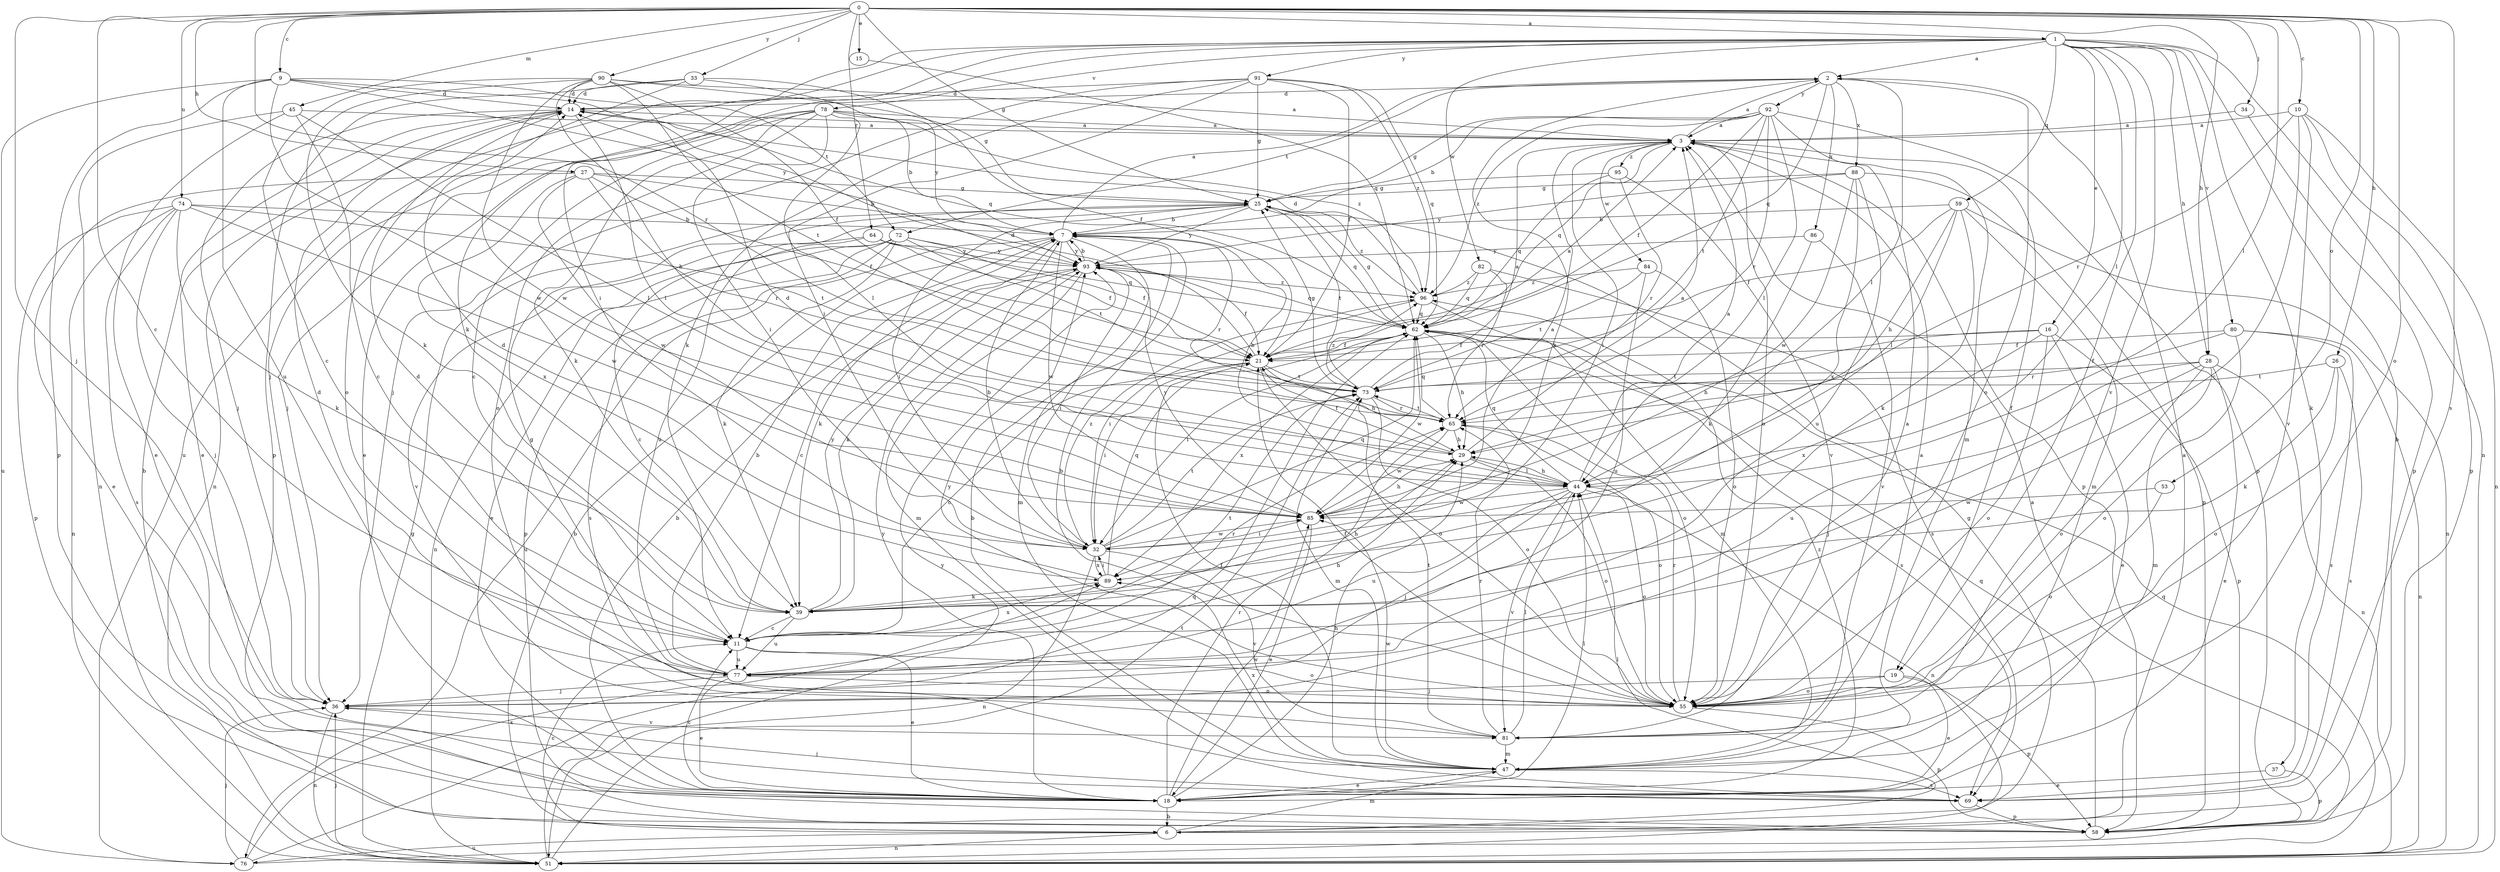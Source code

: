 strict digraph  {
0;
1;
2;
3;
6;
7;
9;
10;
11;
14;
15;
16;
18;
19;
21;
25;
26;
27;
28;
29;
32;
33;
34;
36;
37;
39;
44;
45;
47;
51;
53;
55;
58;
59;
62;
64;
65;
69;
72;
73;
74;
76;
77;
78;
80;
81;
82;
84;
85;
86;
88;
89;
90;
91;
92;
93;
95;
96;
0 -> 1  [label=a];
0 -> 9  [label=c];
0 -> 10  [label=c];
0 -> 11  [label=c];
0 -> 15  [label=e];
0 -> 25  [label=g];
0 -> 26  [label=h];
0 -> 27  [label=h];
0 -> 28  [label=h];
0 -> 33  [label=j];
0 -> 34  [label=j];
0 -> 36  [label=j];
0 -> 44  [label=l];
0 -> 45  [label=m];
0 -> 53  [label=o];
0 -> 55  [label=o];
0 -> 64  [label=r];
0 -> 65  [label=r];
0 -> 69  [label=s];
0 -> 74  [label=u];
0 -> 90  [label=y];
1 -> 2  [label=a];
1 -> 6  [label=b];
1 -> 16  [label=e];
1 -> 19  [label=f];
1 -> 28  [label=h];
1 -> 32  [label=i];
1 -> 36  [label=j];
1 -> 37  [label=k];
1 -> 39  [label=k];
1 -> 44  [label=l];
1 -> 51  [label=n];
1 -> 59  [label=q];
1 -> 76  [label=u];
1 -> 78  [label=v];
1 -> 80  [label=v];
1 -> 81  [label=v];
1 -> 82  [label=w];
1 -> 91  [label=y];
2 -> 14  [label=d];
2 -> 39  [label=k];
2 -> 44  [label=l];
2 -> 55  [label=o];
2 -> 62  [label=q];
2 -> 72  [label=t];
2 -> 86  [label=x];
2 -> 88  [label=x];
2 -> 92  [label=y];
3 -> 2  [label=a];
3 -> 19  [label=f];
3 -> 32  [label=i];
3 -> 55  [label=o];
3 -> 58  [label=p];
3 -> 62  [label=q];
3 -> 84  [label=w];
3 -> 95  [label=z];
6 -> 2  [label=a];
6 -> 11  [label=c];
6 -> 25  [label=g];
6 -> 44  [label=l];
6 -> 47  [label=m];
6 -> 51  [label=n];
6 -> 76  [label=u];
7 -> 2  [label=a];
7 -> 6  [label=b];
7 -> 39  [label=k];
7 -> 47  [label=m];
7 -> 65  [label=r];
7 -> 76  [label=u];
7 -> 85  [label=w];
7 -> 93  [label=y];
9 -> 14  [label=d];
9 -> 58  [label=p];
9 -> 62  [label=q];
9 -> 72  [label=t];
9 -> 76  [label=u];
9 -> 77  [label=u];
9 -> 85  [label=w];
9 -> 93  [label=y];
10 -> 3  [label=a];
10 -> 11  [label=c];
10 -> 51  [label=n];
10 -> 58  [label=p];
10 -> 65  [label=r];
10 -> 81  [label=v];
11 -> 14  [label=d];
11 -> 18  [label=e];
11 -> 55  [label=o];
11 -> 65  [label=r];
11 -> 73  [label=t];
11 -> 77  [label=u];
11 -> 89  [label=x];
14 -> 3  [label=a];
14 -> 6  [label=b];
14 -> 18  [label=e];
14 -> 36  [label=j];
14 -> 44  [label=l];
14 -> 51  [label=n];
15 -> 62  [label=q];
16 -> 18  [label=e];
16 -> 21  [label=f];
16 -> 29  [label=h];
16 -> 55  [label=o];
16 -> 58  [label=p];
16 -> 89  [label=x];
18 -> 6  [label=b];
18 -> 7  [label=b];
18 -> 11  [label=c];
18 -> 29  [label=h];
18 -> 44  [label=l];
18 -> 65  [label=r];
18 -> 85  [label=w];
18 -> 93  [label=y];
18 -> 96  [label=z];
19 -> 18  [label=e];
19 -> 36  [label=j];
19 -> 55  [label=o];
19 -> 58  [label=p];
21 -> 3  [label=a];
21 -> 11  [label=c];
21 -> 14  [label=d];
21 -> 29  [label=h];
21 -> 32  [label=i];
21 -> 55  [label=o];
21 -> 73  [label=t];
25 -> 7  [label=b];
25 -> 32  [label=i];
25 -> 62  [label=q];
25 -> 73  [label=t];
25 -> 77  [label=u];
25 -> 93  [label=y];
25 -> 96  [label=z];
26 -> 39  [label=k];
26 -> 55  [label=o];
26 -> 69  [label=s];
26 -> 73  [label=t];
27 -> 7  [label=b];
27 -> 18  [label=e];
27 -> 21  [label=f];
27 -> 25  [label=g];
27 -> 65  [label=r];
27 -> 85  [label=w];
27 -> 89  [label=x];
28 -> 18  [label=e];
28 -> 36  [label=j];
28 -> 47  [label=m];
28 -> 51  [label=n];
28 -> 55  [label=o];
28 -> 73  [label=t];
28 -> 77  [label=u];
29 -> 3  [label=a];
29 -> 7  [label=b];
29 -> 21  [label=f];
29 -> 44  [label=l];
29 -> 55  [label=o];
32 -> 7  [label=b];
32 -> 51  [label=n];
32 -> 62  [label=q];
32 -> 73  [label=t];
32 -> 81  [label=v];
32 -> 85  [label=w];
32 -> 89  [label=x];
32 -> 96  [label=z];
33 -> 14  [label=d];
33 -> 21  [label=f];
33 -> 55  [label=o];
33 -> 58  [label=p];
33 -> 93  [label=y];
34 -> 3  [label=a];
34 -> 58  [label=p];
36 -> 51  [label=n];
36 -> 81  [label=v];
37 -> 18  [label=e];
37 -> 58  [label=p];
39 -> 11  [label=c];
39 -> 29  [label=h];
39 -> 77  [label=u];
39 -> 93  [label=y];
44 -> 3  [label=a];
44 -> 14  [label=d];
44 -> 29  [label=h];
44 -> 36  [label=j];
44 -> 51  [label=n];
44 -> 55  [label=o];
44 -> 62  [label=q];
44 -> 77  [label=u];
44 -> 81  [label=v];
44 -> 85  [label=w];
45 -> 3  [label=a];
45 -> 11  [label=c];
45 -> 18  [label=e];
45 -> 44  [label=l];
45 -> 51  [label=n];
47 -> 3  [label=a];
47 -> 18  [label=e];
47 -> 21  [label=f];
47 -> 69  [label=s];
47 -> 85  [label=w];
47 -> 89  [label=x];
51 -> 25  [label=g];
51 -> 36  [label=j];
51 -> 62  [label=q];
51 -> 73  [label=t];
51 -> 93  [label=y];
53 -> 55  [label=o];
53 -> 85  [label=w];
55 -> 3  [label=a];
55 -> 7  [label=b];
55 -> 21  [label=f];
55 -> 58  [label=p];
55 -> 65  [label=r];
55 -> 93  [label=y];
58 -> 62  [label=q];
59 -> 7  [label=b];
59 -> 21  [label=f];
59 -> 29  [label=h];
59 -> 39  [label=k];
59 -> 44  [label=l];
59 -> 47  [label=m];
59 -> 51  [label=n];
62 -> 21  [label=f];
62 -> 25  [label=g];
62 -> 29  [label=h];
62 -> 32  [label=i];
62 -> 55  [label=o];
62 -> 69  [label=s];
62 -> 85  [label=w];
62 -> 89  [label=x];
64 -> 11  [label=c];
64 -> 21  [label=f];
64 -> 62  [label=q];
64 -> 81  [label=v];
64 -> 93  [label=y];
65 -> 29  [label=h];
65 -> 55  [label=o];
65 -> 62  [label=q];
65 -> 73  [label=t];
65 -> 85  [label=w];
69 -> 7  [label=b];
69 -> 36  [label=j];
69 -> 58  [label=p];
72 -> 18  [label=e];
72 -> 21  [label=f];
72 -> 39  [label=k];
72 -> 51  [label=n];
72 -> 58  [label=p];
72 -> 69  [label=s];
72 -> 73  [label=t];
72 -> 93  [label=y];
73 -> 3  [label=a];
73 -> 25  [label=g];
73 -> 47  [label=m];
73 -> 55  [label=o];
73 -> 65  [label=r];
73 -> 96  [label=z];
74 -> 7  [label=b];
74 -> 36  [label=j];
74 -> 39  [label=k];
74 -> 51  [label=n];
74 -> 58  [label=p];
74 -> 69  [label=s];
74 -> 73  [label=t];
74 -> 85  [label=w];
76 -> 3  [label=a];
76 -> 36  [label=j];
76 -> 62  [label=q];
76 -> 89  [label=x];
77 -> 7  [label=b];
77 -> 14  [label=d];
77 -> 18  [label=e];
77 -> 25  [label=g];
77 -> 29  [label=h];
77 -> 36  [label=j];
77 -> 55  [label=o];
78 -> 3  [label=a];
78 -> 7  [label=b];
78 -> 11  [label=c];
78 -> 18  [label=e];
78 -> 32  [label=i];
78 -> 36  [label=j];
78 -> 39  [label=k];
78 -> 44  [label=l];
78 -> 55  [label=o];
78 -> 96  [label=z];
80 -> 21  [label=f];
80 -> 51  [label=n];
80 -> 55  [label=o];
80 -> 65  [label=r];
80 -> 69  [label=s];
81 -> 44  [label=l];
81 -> 47  [label=m];
81 -> 65  [label=r];
81 -> 73  [label=t];
82 -> 62  [label=q];
82 -> 65  [label=r];
82 -> 69  [label=s];
82 -> 96  [label=z];
84 -> 55  [label=o];
84 -> 73  [label=t];
84 -> 77  [label=u];
84 -> 96  [label=z];
85 -> 3  [label=a];
85 -> 18  [label=e];
85 -> 29  [label=h];
85 -> 32  [label=i];
85 -> 93  [label=y];
86 -> 39  [label=k];
86 -> 81  [label=v];
86 -> 93  [label=y];
88 -> 25  [label=g];
88 -> 58  [label=p];
88 -> 77  [label=u];
88 -> 85  [label=w];
88 -> 89  [label=x];
88 -> 93  [label=y];
89 -> 14  [label=d];
89 -> 32  [label=i];
89 -> 39  [label=k];
89 -> 62  [label=q];
90 -> 3  [label=a];
90 -> 11  [label=c];
90 -> 14  [label=d];
90 -> 21  [label=f];
90 -> 25  [label=g];
90 -> 29  [label=h];
90 -> 39  [label=k];
90 -> 73  [label=t];
90 -> 85  [label=w];
91 -> 14  [label=d];
91 -> 21  [label=f];
91 -> 25  [label=g];
91 -> 32  [label=i];
91 -> 36  [label=j];
91 -> 39  [label=k];
91 -> 62  [label=q];
91 -> 96  [label=z];
92 -> 3  [label=a];
92 -> 7  [label=b];
92 -> 21  [label=f];
92 -> 25  [label=g];
92 -> 44  [label=l];
92 -> 47  [label=m];
92 -> 58  [label=p];
92 -> 65  [label=r];
92 -> 73  [label=t];
92 -> 96  [label=z];
93 -> 7  [label=b];
93 -> 11  [label=c];
93 -> 21  [label=f];
93 -> 32  [label=i];
93 -> 39  [label=k];
93 -> 47  [label=m];
93 -> 62  [label=q];
93 -> 96  [label=z];
95 -> 25  [label=g];
95 -> 62  [label=q];
95 -> 65  [label=r];
95 -> 81  [label=v];
96 -> 14  [label=d];
96 -> 32  [label=i];
96 -> 47  [label=m];
96 -> 62  [label=q];
}
